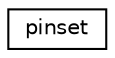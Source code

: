 digraph "Graphical Class Hierarchy"
{
  edge [fontname="Helvetica",fontsize="10",labelfontname="Helvetica",labelfontsize="10"];
  node [fontname="Helvetica",fontsize="10",shape=record];
  rankdir="LR";
  Node0 [label="pinset",height=0.2,width=0.4,color="black", fillcolor="white", style="filled",URL="$structpinset.html"];
}
